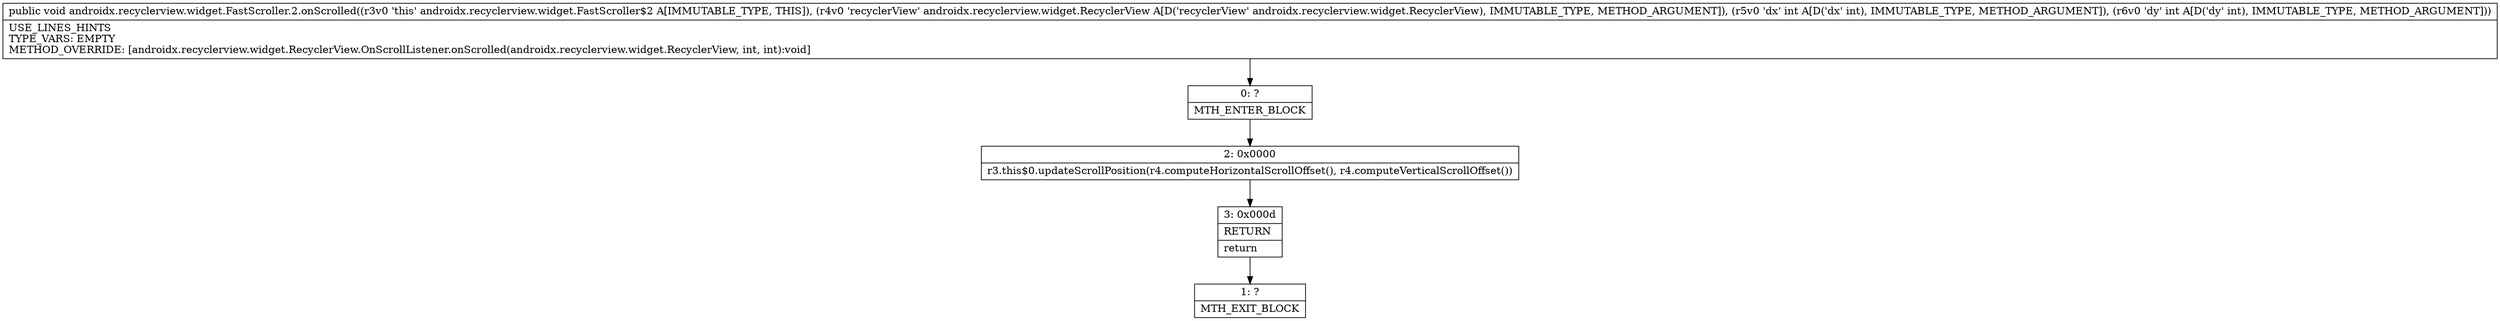 digraph "CFG forandroidx.recyclerview.widget.FastScroller.2.onScrolled(Landroidx\/recyclerview\/widget\/RecyclerView;II)V" {
Node_0 [shape=record,label="{0\:\ ?|MTH_ENTER_BLOCK\l}"];
Node_2 [shape=record,label="{2\:\ 0x0000|r3.this$0.updateScrollPosition(r4.computeHorizontalScrollOffset(), r4.computeVerticalScrollOffset())\l}"];
Node_3 [shape=record,label="{3\:\ 0x000d|RETURN\l|return\l}"];
Node_1 [shape=record,label="{1\:\ ?|MTH_EXIT_BLOCK\l}"];
MethodNode[shape=record,label="{public void androidx.recyclerview.widget.FastScroller.2.onScrolled((r3v0 'this' androidx.recyclerview.widget.FastScroller$2 A[IMMUTABLE_TYPE, THIS]), (r4v0 'recyclerView' androidx.recyclerview.widget.RecyclerView A[D('recyclerView' androidx.recyclerview.widget.RecyclerView), IMMUTABLE_TYPE, METHOD_ARGUMENT]), (r5v0 'dx' int A[D('dx' int), IMMUTABLE_TYPE, METHOD_ARGUMENT]), (r6v0 'dy' int A[D('dy' int), IMMUTABLE_TYPE, METHOD_ARGUMENT]))  | USE_LINES_HINTS\lTYPE_VARS: EMPTY\lMETHOD_OVERRIDE: [androidx.recyclerview.widget.RecyclerView.OnScrollListener.onScrolled(androidx.recyclerview.widget.RecyclerView, int, int):void]\l}"];
MethodNode -> Node_0;Node_0 -> Node_2;
Node_2 -> Node_3;
Node_3 -> Node_1;
}

